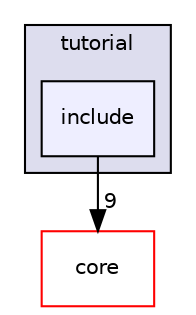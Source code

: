 digraph "/Users/matt/Scratch/lhcb/CombinationCode/gammacombo/tutorial/include" {
  compound=true
  node [ fontsize="10", fontname="Helvetica"];
  edge [ labelfontsize="10", labelfontname="Helvetica"];
  subgraph clusterdir_07c2df013bb20677b8e65a9f18968d2c {
    graph [ bgcolor="#ddddee", pencolor="black", label="tutorial" fontname="Helvetica", fontsize="10", URL="dir_07c2df013bb20677b8e65a9f18968d2c.html"]
  dir_ac36f18c226e2b3f09dbcd3e6b3c377b [shape=box, label="include", style="filled", fillcolor="#eeeeff", pencolor="black", URL="dir_ac36f18c226e2b3f09dbcd3e6b3c377b.html"];
  }
  dir_4270bfced15e0e73154b13468c7c9ad9 [shape=box label="core" fillcolor="white" style="filled" color="red" URL="dir_4270bfced15e0e73154b13468c7c9ad9.html"];
  dir_ac36f18c226e2b3f09dbcd3e6b3c377b->dir_4270bfced15e0e73154b13468c7c9ad9 [headlabel="9", labeldistance=1.5 headhref="dir_000007_000000.html"];
}
